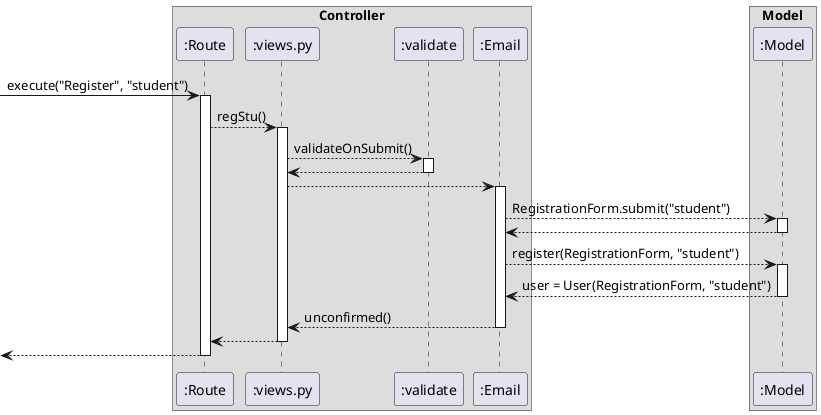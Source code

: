 @startuml
box Controller
participant ":Route" as Route
participant ":views.py" as views
participant ":validate" as validate
participant ":Email" as email
end box

box Model
participant ":Model" as Model
end box

[-> Route : execute("Register", "student")
activate Route

Route --> views : regStu()
activate views

views --> validate : validateOnSubmit()
activate validate

validate --> views
deactivate validate

views --> email
activate email

email --> Model : RegistrationForm.submit("student")
activate Model

Model --> email
deactivate Model

email --> Model : register(RegistrationForm, "student")
activate Model

Model --> email : user = User(RegistrationForm, "student")
deactivate Model

email --> views : unconfirmed()
deactivate email

views --> Route
deactivate views

[<-- Route
deactivate Route

@enduml
